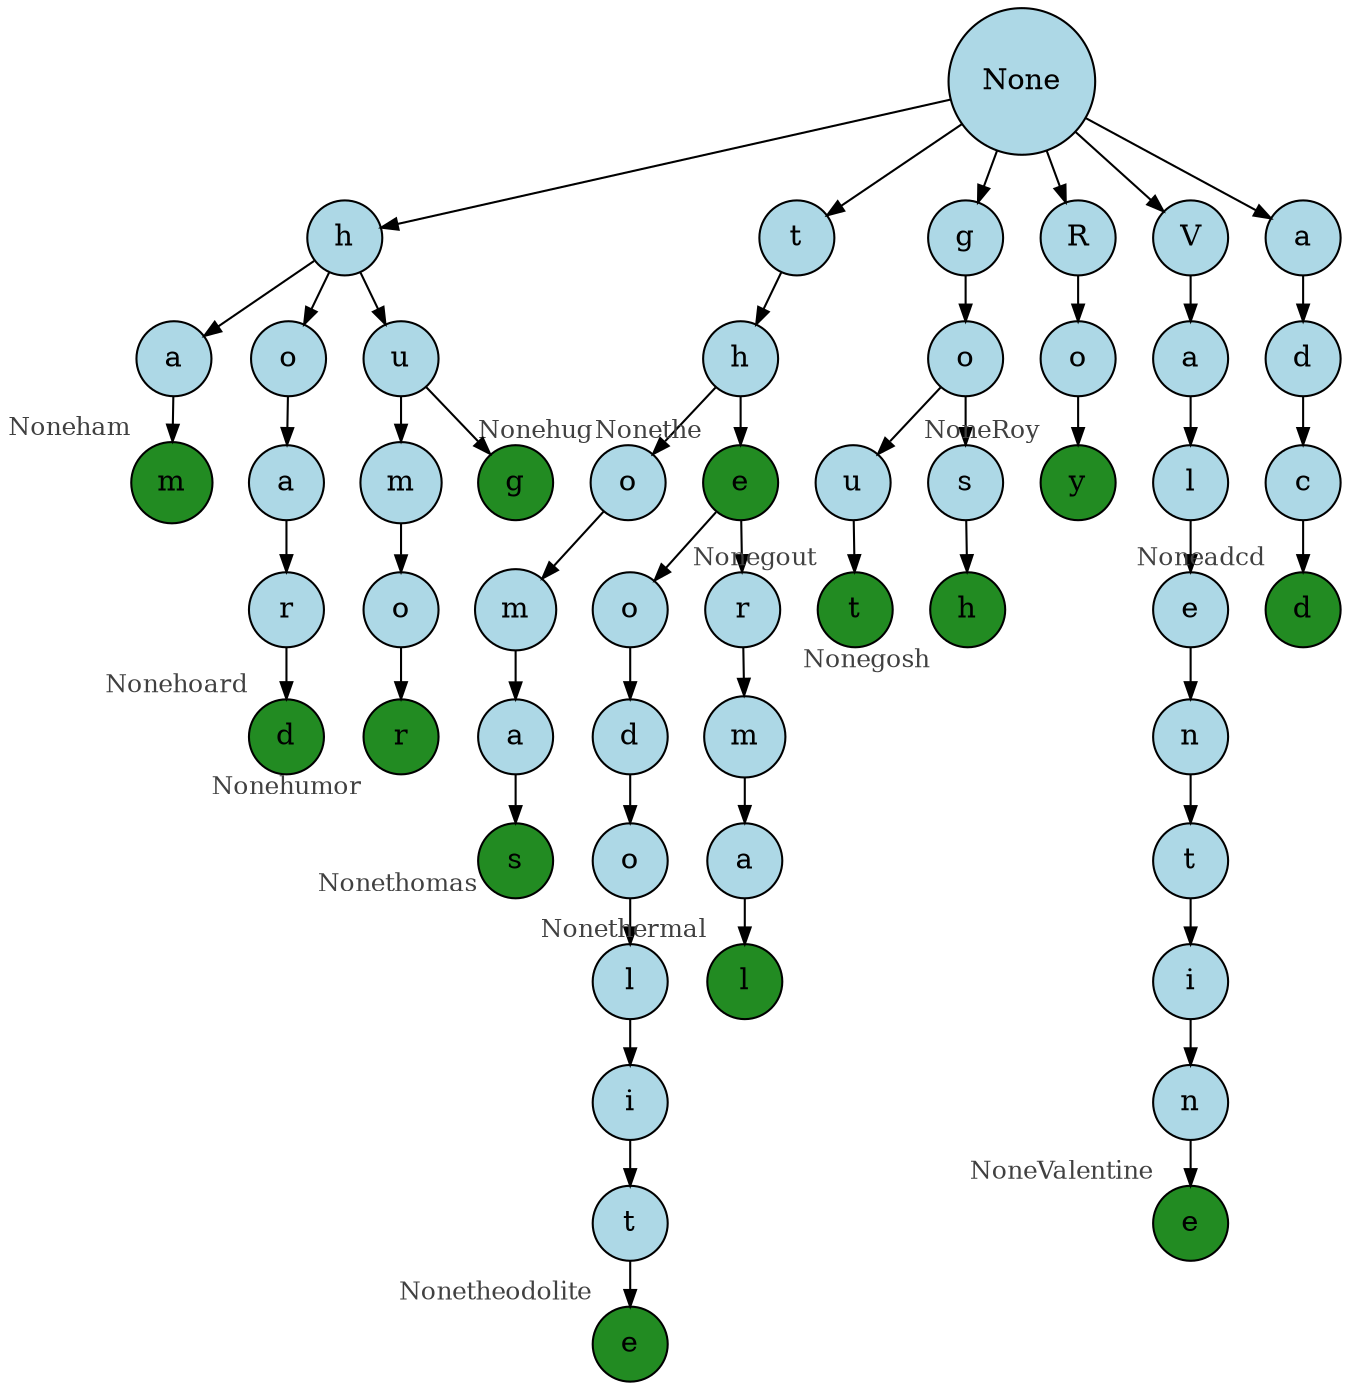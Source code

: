 digraph {
graph [
  nodesep=0.25,
  ranksep=0.3,
  splines=line
];
node [
  style=filled,
  fillcolor=lightblue,
  shape=circle
];
edge [
  arrowsize=0.8,
  color=black
];

4328168560 [
  label="None"
];
4320555184 [
  label="h"
];
4328183920 [
  label="a"
];
4328184112 [
  label="m"
  xlabel=<<FONT COLOR="grey25" POINT-SIZE="12">Noneham</FONT>>
  fillcolor="forestgreen"
  color="black"
];
4328184304 [
  label="o"
];
4328184624 [
  label="a"
];
4328184944 [
  label="r"
];
4328185136 [
  label="d"
  xlabel=<<FONT COLOR="grey25" POINT-SIZE="12">Nonehoard</FONT>>
  fillcolor="forestgreen"
  color="black"
];
4328185328 [
  label="u"
];
4328202416 [
  label="m"
];
4328202736 [
  label="o"
];
4328202928 [
  label="r"
  xlabel=<<FONT COLOR="grey25" POINT-SIZE="12">Nonehumor</FONT>>
  fillcolor="forestgreen"
  color="black"
];
4328185776 [
  label="g"
  xlabel=<<FONT COLOR="grey25" POINT-SIZE="12">Nonehug</FONT>>
  fillcolor="forestgreen"
  color="black"
];
4328203120 [
  label="t"
];
4328204080 [
  label="h"
];
4328204400 [
  label="o"
];
4328204592 [
  label="m"
];
4328204784 [
  label="a"
];
4328204976 [
  label="s"
  xlabel=<<FONT COLOR="grey25" POINT-SIZE="12">Nonethomas</FONT>>
  fillcolor="forestgreen"
  color="black"
];
4328205168 [
  label="e"
  xlabel=<<FONT COLOR="grey25" POINT-SIZE="12">Nonethe</FONT>>
  fillcolor="forestgreen"
  color="black"
];
4328205744 [
  label="o"
];
4328205936 [
  label="d"
];
4328206256 [
  label="o"
];
4328206512 [
  label="l"
];
4328206704 [
  label="i"
];
4328206896 [
  label="t"
];
4328207088 [
  label="e"
  xlabel=<<FONT COLOR="grey25" POINT-SIZE="12">Nonetheodolite</FONT>>
  fillcolor="forestgreen"
  color="black"
];
4328207280 [
  label="r"
];
4328208240 [
  label="m"
];
4328208560 [
  label="a"
];
4328208752 [
  label="l"
  xlabel=<<FONT COLOR="grey25" POINT-SIZE="12">Nonethermal</FONT>>
  fillcolor="forestgreen"
  color="black"
];
4328208944 [
  label="g"
];
4328209904 [
  label="o"
];
4328210224 [
  label="u"
];
4328230960 [
  label="t"
  xlabel=<<FONT COLOR="grey25" POINT-SIZE="12">Nonegout</FONT>>
  fillcolor="forestgreen"
  color="black"
];
4328231152 [
  label="s"
];
4328231472 [
  label="h"
  xlabel=<<FONT COLOR="grey25" POINT-SIZE="12">Nonegosh</FONT>>
  fillcolor="forestgreen"
  color="black"
];
4328231792 [
  label="R"
];
4328232368 [
  label="o"
];
4328232688 [
  label="y"
  xlabel=<<FONT COLOR="grey25" POINT-SIZE="12">NoneRoy</FONT>>
  fillcolor="forestgreen"
  color="black"
];
4328232880 [
  label="V"
];
4328233328 [
  label="a"
];
4328233648 [
  label="l"
];
4328233840 [
  label="e"
];
4328234032 [
  label="n"
];
4328234224 [
  label="t"
];
4328234416 [
  label="i"
];
4328234608 [
  label="n"
];
4328234800 [
  label="e"
  xlabel=<<FONT COLOR="grey25" POINT-SIZE="12">NoneValentine</FONT>>
  fillcolor="forestgreen"
  color="black"
];
4328239152 [
  label="a"
];
4328240368 [
  label="d"
];
4328240688 [
  label="c"
];
4328240880 [
  label="d"
  xlabel=<<FONT COLOR="grey25" POINT-SIZE="12">Noneadcd</FONT>>
  fillcolor="forestgreen"
  color="black"
];
4328183920 -> 4328184112 [

];
4320555184 -> 4328183920 [

];
4328184944 -> 4328185136 [

];
4328184624 -> 4328184944 [

];
4328184304 -> 4328184624 [

];
4320555184 -> 4328184304 [

];
4328202736 -> 4328202928 [

];
4328202416 -> 4328202736 [

];
4328185328 -> 4328202416 [

];
4328185328 -> 4328185776 [

];
4320555184 -> 4328185328 [

];
4328168560 -> 4320555184 [

];
4328204784 -> 4328204976 [

];
4328204592 -> 4328204784 [

];
4328204400 -> 4328204592 [

];
4328204080 -> 4328204400 [

];
4328206896 -> 4328207088 [

];
4328206704 -> 4328206896 [

];
4328206512 -> 4328206704 [

];
4328206256 -> 4328206512 [

];
4328205936 -> 4328206256 [

];
4328205744 -> 4328205936 [

];
4328205168 -> 4328205744 [

];
4328208560 -> 4328208752 [

];
4328208240 -> 4328208560 [

];
4328207280 -> 4328208240 [

];
4328205168 -> 4328207280 [

];
4328204080 -> 4328205168 [

];
4328203120 -> 4328204080 [

];
4328168560 -> 4328203120 [

];
4328210224 -> 4328230960 [

];
4328209904 -> 4328210224 [

];
4328231152 -> 4328231472 [

];
4328209904 -> 4328231152 [

];
4328208944 -> 4328209904 [

];
4328168560 -> 4328208944 [

];
4328232368 -> 4328232688 [

];
4328231792 -> 4328232368 [

];
4328168560 -> 4328231792 [

];
4328234608 -> 4328234800 [

];
4328234416 -> 4328234608 [

];
4328234224 -> 4328234416 [

];
4328234032 -> 4328234224 [

];
4328233840 -> 4328234032 [

];
4328233648 -> 4328233840 [

];
4328233328 -> 4328233648 [

];
4328232880 -> 4328233328 [

];
4328168560 -> 4328232880 [

];
4328240688 -> 4328240880 [

];
4328240368 -> 4328240688 [

];
4328239152 -> 4328240368 [

];
4328168560 -> 4328239152 [

];
}